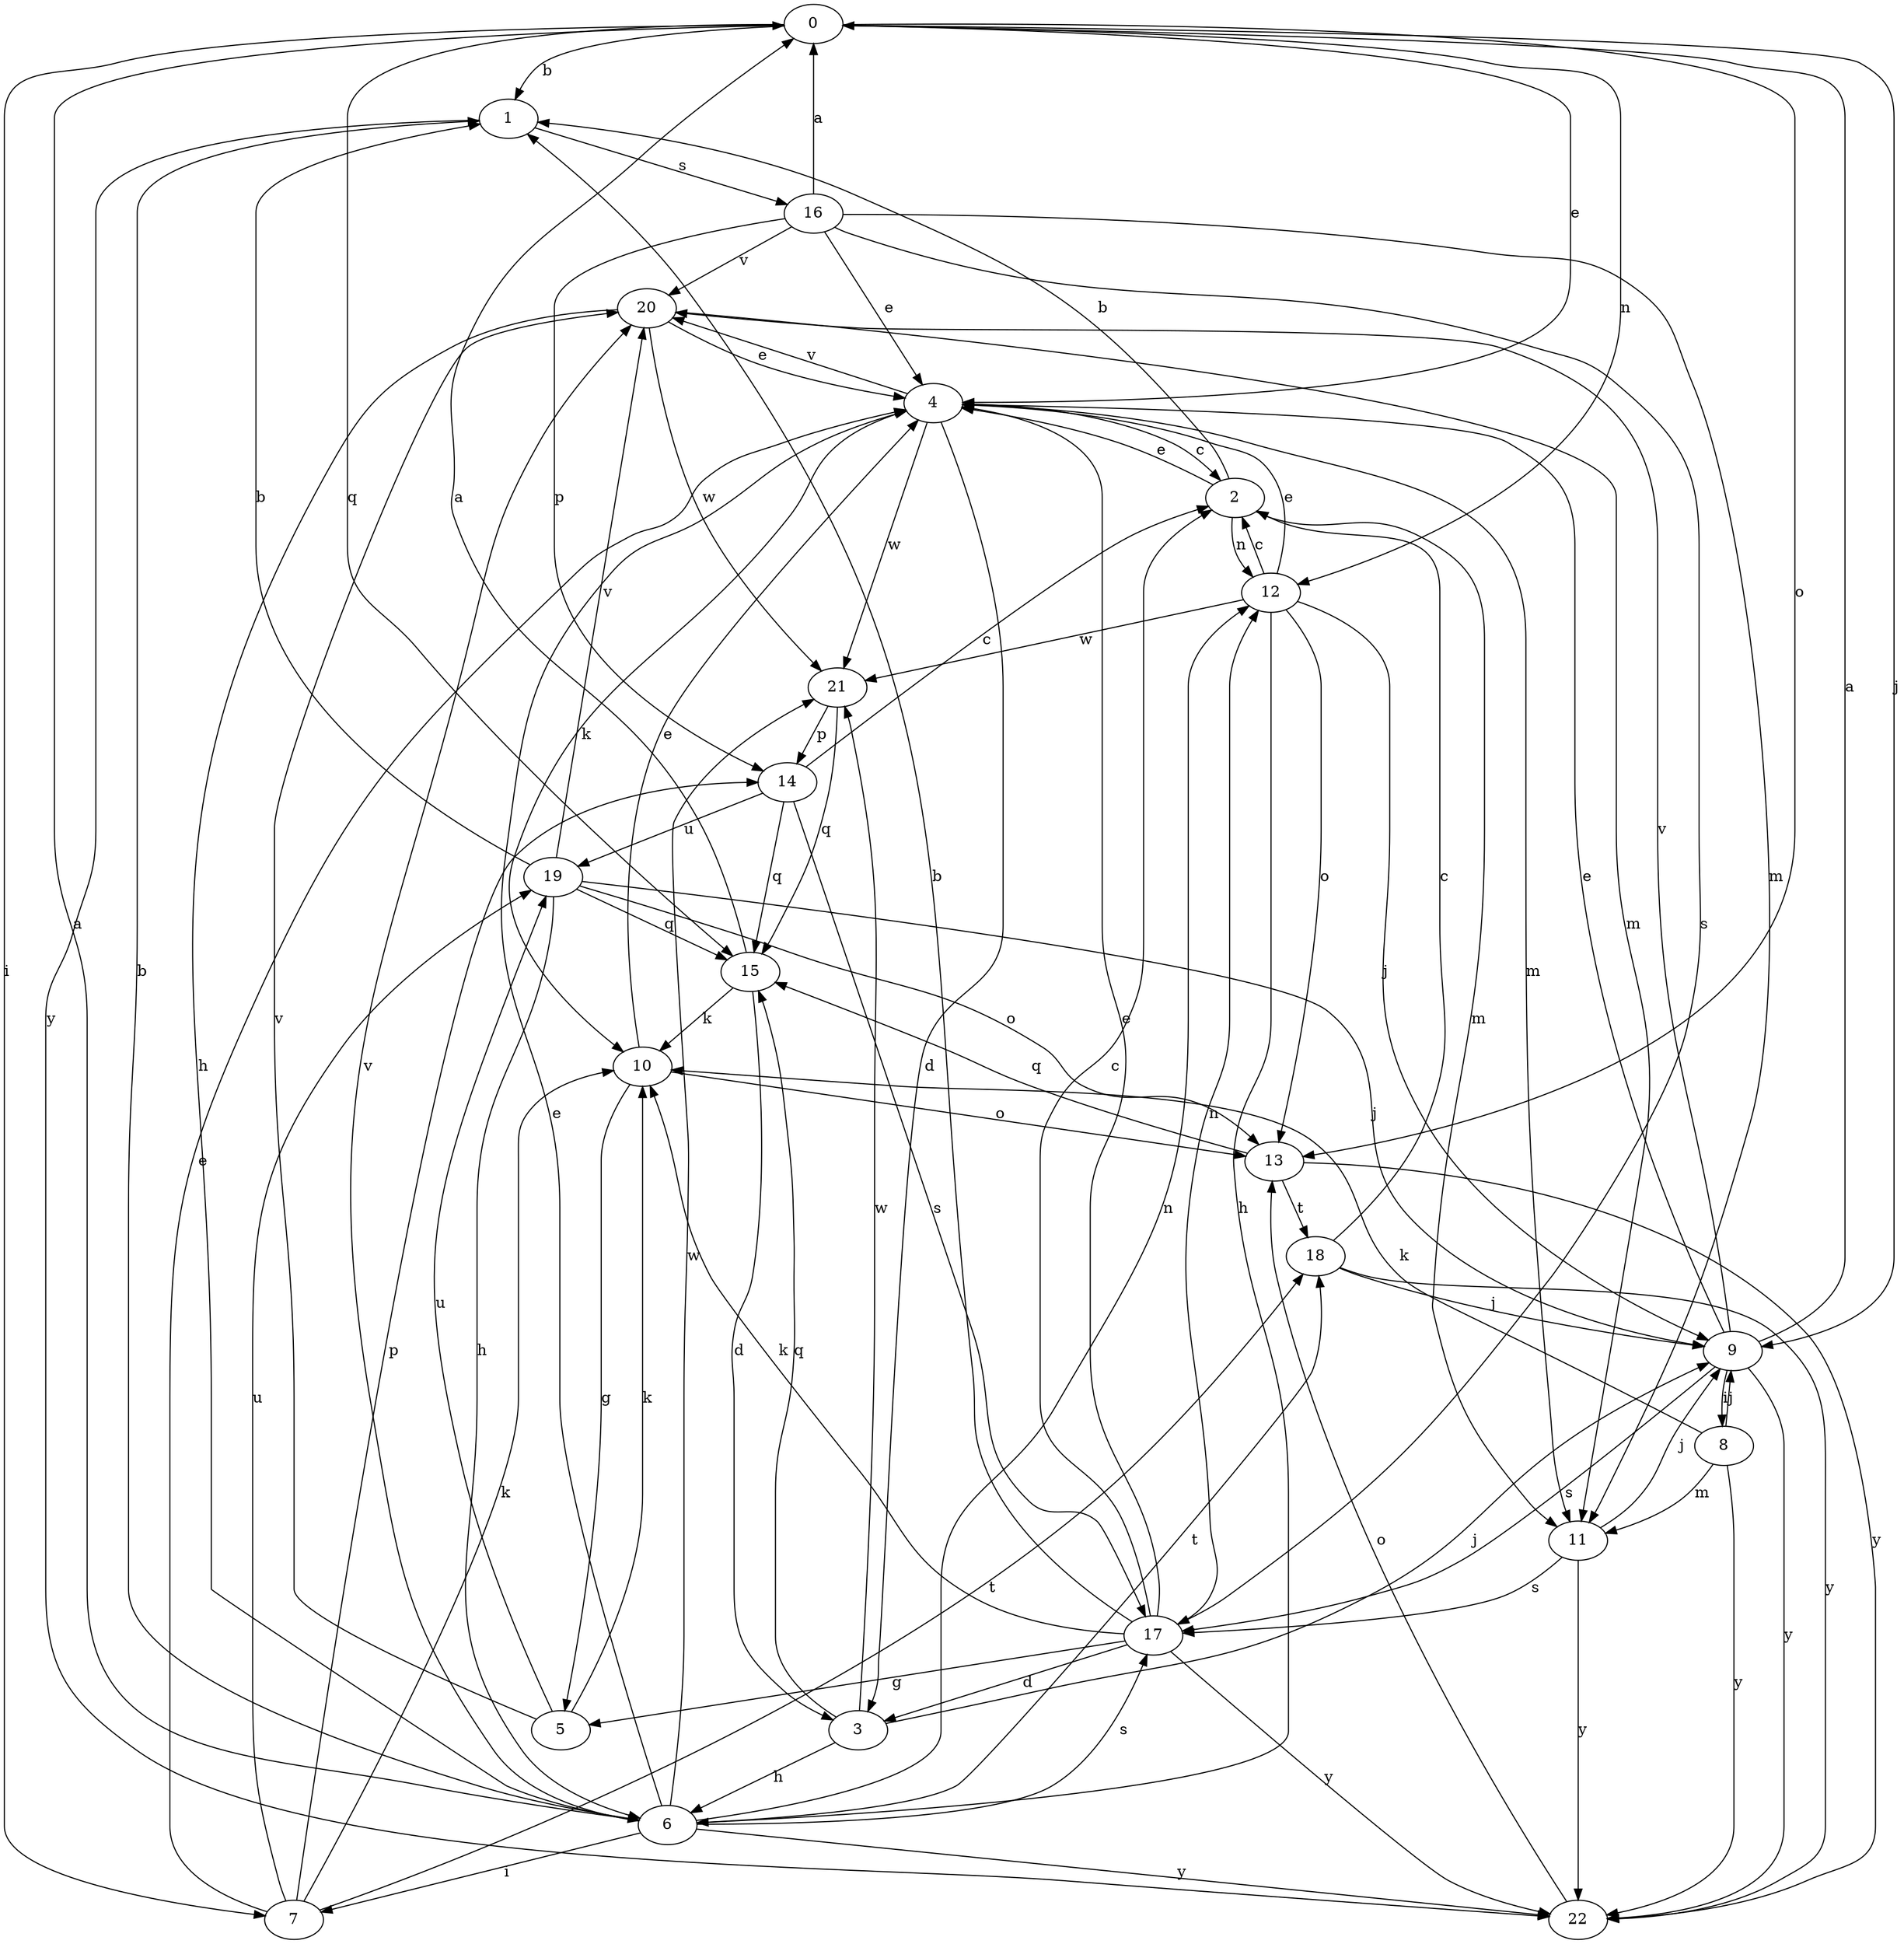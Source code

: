 strict digraph  {
0;
1;
2;
3;
4;
5;
6;
7;
8;
9;
10;
11;
12;
13;
14;
15;
16;
17;
18;
19;
20;
21;
22;
0 -> 1  [label=b];
0 -> 4  [label=e];
0 -> 7  [label=i];
0 -> 9  [label=j];
0 -> 12  [label=n];
0 -> 13  [label=o];
0 -> 15  [label=q];
1 -> 16  [label=s];
1 -> 22  [label=y];
2 -> 1  [label=b];
2 -> 4  [label=e];
2 -> 11  [label=m];
2 -> 12  [label=n];
3 -> 6  [label=h];
3 -> 9  [label=j];
3 -> 15  [label=q];
3 -> 21  [label=w];
4 -> 2  [label=c];
4 -> 3  [label=d];
4 -> 10  [label=k];
4 -> 11  [label=m];
4 -> 20  [label=v];
4 -> 21  [label=w];
5 -> 10  [label=k];
5 -> 19  [label=u];
5 -> 20  [label=v];
6 -> 0  [label=a];
6 -> 1  [label=b];
6 -> 4  [label=e];
6 -> 7  [label=i];
6 -> 12  [label=n];
6 -> 17  [label=s];
6 -> 18  [label=t];
6 -> 20  [label=v];
6 -> 21  [label=w];
6 -> 22  [label=y];
7 -> 4  [label=e];
7 -> 10  [label=k];
7 -> 14  [label=p];
7 -> 18  [label=t];
7 -> 19  [label=u];
8 -> 9  [label=j];
8 -> 10  [label=k];
8 -> 11  [label=m];
8 -> 22  [label=y];
9 -> 0  [label=a];
9 -> 4  [label=e];
9 -> 8  [label=i];
9 -> 17  [label=s];
9 -> 20  [label=v];
9 -> 22  [label=y];
10 -> 4  [label=e];
10 -> 5  [label=g];
10 -> 13  [label=o];
11 -> 9  [label=j];
11 -> 17  [label=s];
11 -> 22  [label=y];
12 -> 2  [label=c];
12 -> 4  [label=e];
12 -> 6  [label=h];
12 -> 9  [label=j];
12 -> 13  [label=o];
12 -> 21  [label=w];
13 -> 15  [label=q];
13 -> 18  [label=t];
13 -> 22  [label=y];
14 -> 2  [label=c];
14 -> 15  [label=q];
14 -> 17  [label=s];
14 -> 19  [label=u];
15 -> 0  [label=a];
15 -> 3  [label=d];
15 -> 10  [label=k];
16 -> 0  [label=a];
16 -> 4  [label=e];
16 -> 11  [label=m];
16 -> 14  [label=p];
16 -> 17  [label=s];
16 -> 20  [label=v];
17 -> 1  [label=b];
17 -> 2  [label=c];
17 -> 3  [label=d];
17 -> 4  [label=e];
17 -> 5  [label=g];
17 -> 10  [label=k];
17 -> 12  [label=n];
17 -> 22  [label=y];
18 -> 2  [label=c];
18 -> 9  [label=j];
18 -> 22  [label=y];
19 -> 1  [label=b];
19 -> 6  [label=h];
19 -> 9  [label=j];
19 -> 13  [label=o];
19 -> 15  [label=q];
19 -> 20  [label=v];
20 -> 4  [label=e];
20 -> 6  [label=h];
20 -> 11  [label=m];
20 -> 21  [label=w];
21 -> 14  [label=p];
21 -> 15  [label=q];
22 -> 13  [label=o];
}
